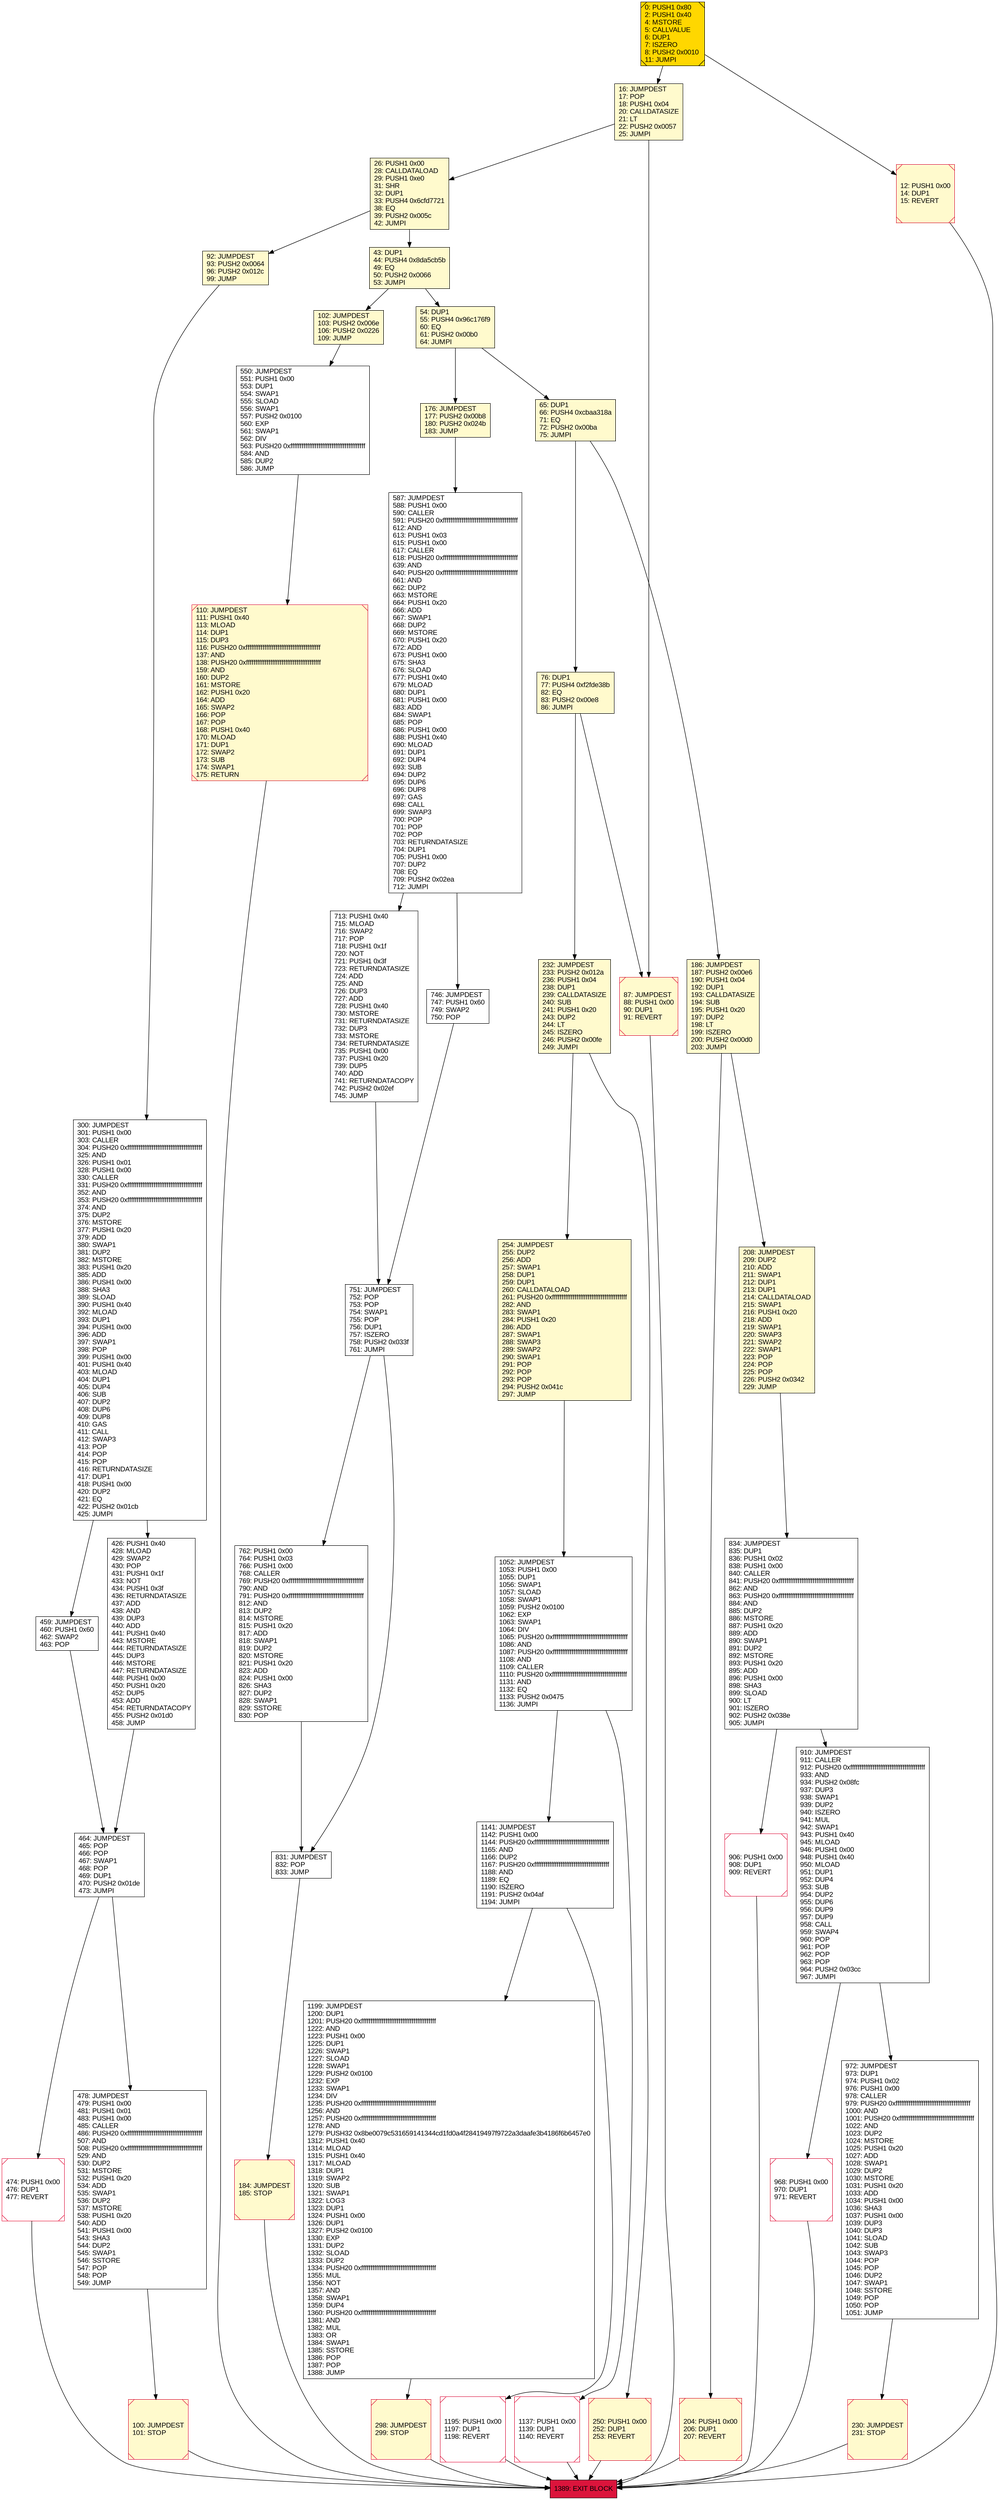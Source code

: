 digraph G {
bgcolor=transparent rankdir=UD;
node [shape=box style=filled color=black fillcolor=white fontname=arial fontcolor=black];
459 [label="459: JUMPDEST\l460: PUSH1 0x60\l462: SWAP2\l463: POP\l" ];
1195 [label="1195: PUSH1 0x00\l1197: DUP1\l1198: REVERT\l" shape=Msquare color=crimson ];
208 [label="208: JUMPDEST\l209: DUP2\l210: ADD\l211: SWAP1\l212: DUP1\l213: DUP1\l214: CALLDATALOAD\l215: SWAP1\l216: PUSH1 0x20\l218: ADD\l219: SWAP1\l220: SWAP3\l221: SWAP2\l222: SWAP1\l223: POP\l224: POP\l225: POP\l226: PUSH2 0x0342\l229: JUMP\l" fillcolor=lemonchiffon ];
43 [label="43: DUP1\l44: PUSH4 0x8da5cb5b\l49: EQ\l50: PUSH2 0x0066\l53: JUMPI\l" fillcolor=lemonchiffon ];
54 [label="54: DUP1\l55: PUSH4 0x96c176f9\l60: EQ\l61: PUSH2 0x00b0\l64: JUMPI\l" fillcolor=lemonchiffon ];
550 [label="550: JUMPDEST\l551: PUSH1 0x00\l553: DUP1\l554: SWAP1\l555: SLOAD\l556: SWAP1\l557: PUSH2 0x0100\l560: EXP\l561: SWAP1\l562: DIV\l563: PUSH20 0xffffffffffffffffffffffffffffffffffffffff\l584: AND\l585: DUP2\l586: JUMP\l" ];
1137 [label="1137: PUSH1 0x00\l1139: DUP1\l1140: REVERT\l" shape=Msquare color=crimson ];
834 [label="834: JUMPDEST\l835: DUP1\l836: PUSH1 0x02\l838: PUSH1 0x00\l840: CALLER\l841: PUSH20 0xffffffffffffffffffffffffffffffffffffffff\l862: AND\l863: PUSH20 0xffffffffffffffffffffffffffffffffffffffff\l884: AND\l885: DUP2\l886: MSTORE\l887: PUSH1 0x20\l889: ADD\l890: SWAP1\l891: DUP2\l892: MSTORE\l893: PUSH1 0x20\l895: ADD\l896: PUSH1 0x00\l898: SHA3\l899: SLOAD\l900: LT\l901: ISZERO\l902: PUSH2 0x038e\l905: JUMPI\l" ];
87 [label="87: JUMPDEST\l88: PUSH1 0x00\l90: DUP1\l91: REVERT\l" fillcolor=lemonchiffon shape=Msquare color=crimson ];
300 [label="300: JUMPDEST\l301: PUSH1 0x00\l303: CALLER\l304: PUSH20 0xffffffffffffffffffffffffffffffffffffffff\l325: AND\l326: PUSH1 0x01\l328: PUSH1 0x00\l330: CALLER\l331: PUSH20 0xffffffffffffffffffffffffffffffffffffffff\l352: AND\l353: PUSH20 0xffffffffffffffffffffffffffffffffffffffff\l374: AND\l375: DUP2\l376: MSTORE\l377: PUSH1 0x20\l379: ADD\l380: SWAP1\l381: DUP2\l382: MSTORE\l383: PUSH1 0x20\l385: ADD\l386: PUSH1 0x00\l388: SHA3\l389: SLOAD\l390: PUSH1 0x40\l392: MLOAD\l393: DUP1\l394: PUSH1 0x00\l396: ADD\l397: SWAP1\l398: POP\l399: PUSH1 0x00\l401: PUSH1 0x40\l403: MLOAD\l404: DUP1\l405: DUP4\l406: SUB\l407: DUP2\l408: DUP6\l409: DUP8\l410: GAS\l411: CALL\l412: SWAP3\l413: POP\l414: POP\l415: POP\l416: RETURNDATASIZE\l417: DUP1\l418: PUSH1 0x00\l420: DUP2\l421: EQ\l422: PUSH2 0x01cb\l425: JUMPI\l" ];
232 [label="232: JUMPDEST\l233: PUSH2 0x012a\l236: PUSH1 0x04\l238: DUP1\l239: CALLDATASIZE\l240: SUB\l241: PUSH1 0x20\l243: DUP2\l244: LT\l245: ISZERO\l246: PUSH2 0x00fe\l249: JUMPI\l" fillcolor=lemonchiffon ];
1052 [label="1052: JUMPDEST\l1053: PUSH1 0x00\l1055: DUP1\l1056: SWAP1\l1057: SLOAD\l1058: SWAP1\l1059: PUSH2 0x0100\l1062: EXP\l1063: SWAP1\l1064: DIV\l1065: PUSH20 0xffffffffffffffffffffffffffffffffffffffff\l1086: AND\l1087: PUSH20 0xffffffffffffffffffffffffffffffffffffffff\l1108: AND\l1109: CALLER\l1110: PUSH20 0xffffffffffffffffffffffffffffffffffffffff\l1131: AND\l1132: EQ\l1133: PUSH2 0x0475\l1136: JUMPI\l" ];
831 [label="831: JUMPDEST\l832: POP\l833: JUMP\l" ];
910 [label="910: JUMPDEST\l911: CALLER\l912: PUSH20 0xffffffffffffffffffffffffffffffffffffffff\l933: AND\l934: PUSH2 0x08fc\l937: DUP3\l938: SWAP1\l939: DUP2\l940: ISZERO\l941: MUL\l942: SWAP1\l943: PUSH1 0x40\l945: MLOAD\l946: PUSH1 0x00\l948: PUSH1 0x40\l950: MLOAD\l951: DUP1\l952: DUP4\l953: SUB\l954: DUP2\l955: DUP6\l956: DUP9\l957: DUP9\l958: CALL\l959: SWAP4\l960: POP\l961: POP\l962: POP\l963: POP\l964: PUSH2 0x03cc\l967: JUMPI\l" ];
0 [label="0: PUSH1 0x80\l2: PUSH1 0x40\l4: MSTORE\l5: CALLVALUE\l6: DUP1\l7: ISZERO\l8: PUSH2 0x0010\l11: JUMPI\l" fillcolor=lemonchiffon shape=Msquare fillcolor=gold ];
751 [label="751: JUMPDEST\l752: POP\l753: POP\l754: SWAP1\l755: POP\l756: DUP1\l757: ISZERO\l758: PUSH2 0x033f\l761: JUMPI\l" ];
250 [label="250: PUSH1 0x00\l252: DUP1\l253: REVERT\l" fillcolor=lemonchiffon shape=Msquare color=crimson ];
1199 [label="1199: JUMPDEST\l1200: DUP1\l1201: PUSH20 0xffffffffffffffffffffffffffffffffffffffff\l1222: AND\l1223: PUSH1 0x00\l1225: DUP1\l1226: SWAP1\l1227: SLOAD\l1228: SWAP1\l1229: PUSH2 0x0100\l1232: EXP\l1233: SWAP1\l1234: DIV\l1235: PUSH20 0xffffffffffffffffffffffffffffffffffffffff\l1256: AND\l1257: PUSH20 0xffffffffffffffffffffffffffffffffffffffff\l1278: AND\l1279: PUSH32 0x8be0079c531659141344cd1fd0a4f28419497f9722a3daafe3b4186f6b6457e0\l1312: PUSH1 0x40\l1314: MLOAD\l1315: PUSH1 0x40\l1317: MLOAD\l1318: DUP1\l1319: SWAP2\l1320: SUB\l1321: SWAP1\l1322: LOG3\l1323: DUP1\l1324: PUSH1 0x00\l1326: DUP1\l1327: PUSH2 0x0100\l1330: EXP\l1331: DUP2\l1332: SLOAD\l1333: DUP2\l1334: PUSH20 0xffffffffffffffffffffffffffffffffffffffff\l1355: MUL\l1356: NOT\l1357: AND\l1358: SWAP1\l1359: DUP4\l1360: PUSH20 0xffffffffffffffffffffffffffffffffffffffff\l1381: AND\l1382: MUL\l1383: OR\l1384: SWAP1\l1385: SSTORE\l1386: POP\l1387: POP\l1388: JUMP\l" ];
65 [label="65: DUP1\l66: PUSH4 0xcbaa318a\l71: EQ\l72: PUSH2 0x00ba\l75: JUMPI\l" fillcolor=lemonchiffon ];
26 [label="26: PUSH1 0x00\l28: CALLDATALOAD\l29: PUSH1 0xe0\l31: SHR\l32: DUP1\l33: PUSH4 0x6cfd7721\l38: EQ\l39: PUSH2 0x005c\l42: JUMPI\l" fillcolor=lemonchiffon ];
186 [label="186: JUMPDEST\l187: PUSH2 0x00e6\l190: PUSH1 0x04\l192: DUP1\l193: CALLDATASIZE\l194: SUB\l195: PUSH1 0x20\l197: DUP2\l198: LT\l199: ISZERO\l200: PUSH2 0x00d0\l203: JUMPI\l" fillcolor=lemonchiffon ];
972 [label="972: JUMPDEST\l973: DUP1\l974: PUSH1 0x02\l976: PUSH1 0x00\l978: CALLER\l979: PUSH20 0xffffffffffffffffffffffffffffffffffffffff\l1000: AND\l1001: PUSH20 0xffffffffffffffffffffffffffffffffffffffff\l1022: AND\l1023: DUP2\l1024: MSTORE\l1025: PUSH1 0x20\l1027: ADD\l1028: SWAP1\l1029: DUP2\l1030: MSTORE\l1031: PUSH1 0x20\l1033: ADD\l1034: PUSH1 0x00\l1036: SHA3\l1037: PUSH1 0x00\l1039: DUP3\l1040: DUP3\l1041: SLOAD\l1042: SUB\l1043: SWAP3\l1044: POP\l1045: POP\l1046: DUP2\l1047: SWAP1\l1048: SSTORE\l1049: POP\l1050: POP\l1051: JUMP\l" ];
464 [label="464: JUMPDEST\l465: POP\l466: POP\l467: SWAP1\l468: POP\l469: DUP1\l470: PUSH2 0x01de\l473: JUMPI\l" ];
16 [label="16: JUMPDEST\l17: POP\l18: PUSH1 0x04\l20: CALLDATASIZE\l21: LT\l22: PUSH2 0x0057\l25: JUMPI\l" fillcolor=lemonchiffon ];
746 [label="746: JUMPDEST\l747: PUSH1 0x60\l749: SWAP2\l750: POP\l" ];
968 [label="968: PUSH1 0x00\l970: DUP1\l971: REVERT\l" shape=Msquare color=crimson ];
906 [label="906: PUSH1 0x00\l908: DUP1\l909: REVERT\l" shape=Msquare color=crimson ];
76 [label="76: DUP1\l77: PUSH4 0xf2fde38b\l82: EQ\l83: PUSH2 0x00e8\l86: JUMPI\l" fillcolor=lemonchiffon ];
184 [label="184: JUMPDEST\l185: STOP\l" fillcolor=lemonchiffon shape=Msquare color=crimson ];
254 [label="254: JUMPDEST\l255: DUP2\l256: ADD\l257: SWAP1\l258: DUP1\l259: DUP1\l260: CALLDATALOAD\l261: PUSH20 0xffffffffffffffffffffffffffffffffffffffff\l282: AND\l283: SWAP1\l284: PUSH1 0x20\l286: ADD\l287: SWAP1\l288: SWAP3\l289: SWAP2\l290: SWAP1\l291: POP\l292: POP\l293: POP\l294: PUSH2 0x041c\l297: JUMP\l" fillcolor=lemonchiffon ];
12 [label="12: PUSH1 0x00\l14: DUP1\l15: REVERT\l" fillcolor=lemonchiffon shape=Msquare color=crimson ];
1389 [label="1389: EXIT BLOCK\l" fillcolor=crimson ];
204 [label="204: PUSH1 0x00\l206: DUP1\l207: REVERT\l" fillcolor=lemonchiffon shape=Msquare color=crimson ];
1141 [label="1141: JUMPDEST\l1142: PUSH1 0x00\l1144: PUSH20 0xffffffffffffffffffffffffffffffffffffffff\l1165: AND\l1166: DUP2\l1167: PUSH20 0xffffffffffffffffffffffffffffffffffffffff\l1188: AND\l1189: EQ\l1190: ISZERO\l1191: PUSH2 0x04af\l1194: JUMPI\l" ];
92 [label="92: JUMPDEST\l93: PUSH2 0x0064\l96: PUSH2 0x012c\l99: JUMP\l" fillcolor=lemonchiffon ];
100 [label="100: JUMPDEST\l101: STOP\l" fillcolor=lemonchiffon shape=Msquare color=crimson ];
102 [label="102: JUMPDEST\l103: PUSH2 0x006e\l106: PUSH2 0x0226\l109: JUMP\l" fillcolor=lemonchiffon ];
230 [label="230: JUMPDEST\l231: STOP\l" fillcolor=lemonchiffon shape=Msquare color=crimson ];
587 [label="587: JUMPDEST\l588: PUSH1 0x00\l590: CALLER\l591: PUSH20 0xffffffffffffffffffffffffffffffffffffffff\l612: AND\l613: PUSH1 0x03\l615: PUSH1 0x00\l617: CALLER\l618: PUSH20 0xffffffffffffffffffffffffffffffffffffffff\l639: AND\l640: PUSH20 0xffffffffffffffffffffffffffffffffffffffff\l661: AND\l662: DUP2\l663: MSTORE\l664: PUSH1 0x20\l666: ADD\l667: SWAP1\l668: DUP2\l669: MSTORE\l670: PUSH1 0x20\l672: ADD\l673: PUSH1 0x00\l675: SHA3\l676: SLOAD\l677: PUSH1 0x40\l679: MLOAD\l680: DUP1\l681: PUSH1 0x00\l683: ADD\l684: SWAP1\l685: POP\l686: PUSH1 0x00\l688: PUSH1 0x40\l690: MLOAD\l691: DUP1\l692: DUP4\l693: SUB\l694: DUP2\l695: DUP6\l696: DUP8\l697: GAS\l698: CALL\l699: SWAP3\l700: POP\l701: POP\l702: POP\l703: RETURNDATASIZE\l704: DUP1\l705: PUSH1 0x00\l707: DUP2\l708: EQ\l709: PUSH2 0x02ea\l712: JUMPI\l" ];
713 [label="713: PUSH1 0x40\l715: MLOAD\l716: SWAP2\l717: POP\l718: PUSH1 0x1f\l720: NOT\l721: PUSH1 0x3f\l723: RETURNDATASIZE\l724: ADD\l725: AND\l726: DUP3\l727: ADD\l728: PUSH1 0x40\l730: MSTORE\l731: RETURNDATASIZE\l732: DUP3\l733: MSTORE\l734: RETURNDATASIZE\l735: PUSH1 0x00\l737: PUSH1 0x20\l739: DUP5\l740: ADD\l741: RETURNDATACOPY\l742: PUSH2 0x02ef\l745: JUMP\l" ];
478 [label="478: JUMPDEST\l479: PUSH1 0x00\l481: PUSH1 0x01\l483: PUSH1 0x00\l485: CALLER\l486: PUSH20 0xffffffffffffffffffffffffffffffffffffffff\l507: AND\l508: PUSH20 0xffffffffffffffffffffffffffffffffffffffff\l529: AND\l530: DUP2\l531: MSTORE\l532: PUSH1 0x20\l534: ADD\l535: SWAP1\l536: DUP2\l537: MSTORE\l538: PUSH1 0x20\l540: ADD\l541: PUSH1 0x00\l543: SHA3\l544: DUP2\l545: SWAP1\l546: SSTORE\l547: POP\l548: POP\l549: JUMP\l" ];
762 [label="762: PUSH1 0x00\l764: PUSH1 0x03\l766: PUSH1 0x00\l768: CALLER\l769: PUSH20 0xffffffffffffffffffffffffffffffffffffffff\l790: AND\l791: PUSH20 0xffffffffffffffffffffffffffffffffffffffff\l812: AND\l813: DUP2\l814: MSTORE\l815: PUSH1 0x20\l817: ADD\l818: SWAP1\l819: DUP2\l820: MSTORE\l821: PUSH1 0x20\l823: ADD\l824: PUSH1 0x00\l826: SHA3\l827: DUP2\l828: SWAP1\l829: SSTORE\l830: POP\l" ];
474 [label="474: PUSH1 0x00\l476: DUP1\l477: REVERT\l" shape=Msquare color=crimson ];
426 [label="426: PUSH1 0x40\l428: MLOAD\l429: SWAP2\l430: POP\l431: PUSH1 0x1f\l433: NOT\l434: PUSH1 0x3f\l436: RETURNDATASIZE\l437: ADD\l438: AND\l439: DUP3\l440: ADD\l441: PUSH1 0x40\l443: MSTORE\l444: RETURNDATASIZE\l445: DUP3\l446: MSTORE\l447: RETURNDATASIZE\l448: PUSH1 0x00\l450: PUSH1 0x20\l452: DUP5\l453: ADD\l454: RETURNDATACOPY\l455: PUSH2 0x01d0\l458: JUMP\l" ];
176 [label="176: JUMPDEST\l177: PUSH2 0x00b8\l180: PUSH2 0x024b\l183: JUMP\l" fillcolor=lemonchiffon ];
110 [label="110: JUMPDEST\l111: PUSH1 0x40\l113: MLOAD\l114: DUP1\l115: DUP3\l116: PUSH20 0xffffffffffffffffffffffffffffffffffffffff\l137: AND\l138: PUSH20 0xffffffffffffffffffffffffffffffffffffffff\l159: AND\l160: DUP2\l161: MSTORE\l162: PUSH1 0x20\l164: ADD\l165: SWAP2\l166: POP\l167: POP\l168: PUSH1 0x40\l170: MLOAD\l171: DUP1\l172: SWAP2\l173: SUB\l174: SWAP1\l175: RETURN\l" fillcolor=lemonchiffon shape=Msquare color=crimson ];
298 [label="298: JUMPDEST\l299: STOP\l" fillcolor=lemonchiffon shape=Msquare color=crimson ];
204 -> 1389;
751 -> 831;
968 -> 1389;
1052 -> 1137;
176 -> 587;
834 -> 910;
587 -> 713;
186 -> 204;
972 -> 230;
474 -> 1389;
464 -> 474;
100 -> 1389;
230 -> 1389;
751 -> 762;
713 -> 751;
762 -> 831;
1141 -> 1195;
550 -> 110;
186 -> 208;
300 -> 426;
459 -> 464;
54 -> 176;
65 -> 76;
0 -> 12;
831 -> 184;
250 -> 1389;
16 -> 87;
834 -> 906;
254 -> 1052;
43 -> 102;
65 -> 186;
1137 -> 1389;
76 -> 87;
87 -> 1389;
12 -> 1389;
184 -> 1389;
43 -> 54;
906 -> 1389;
16 -> 26;
478 -> 100;
232 -> 250;
26 -> 92;
110 -> 1389;
54 -> 65;
298 -> 1389;
300 -> 459;
426 -> 464;
208 -> 834;
464 -> 478;
587 -> 746;
102 -> 550;
1199 -> 298;
1195 -> 1389;
26 -> 43;
1141 -> 1199;
0 -> 16;
910 -> 968;
746 -> 751;
76 -> 232;
232 -> 254;
1052 -> 1141;
910 -> 972;
92 -> 300;
}